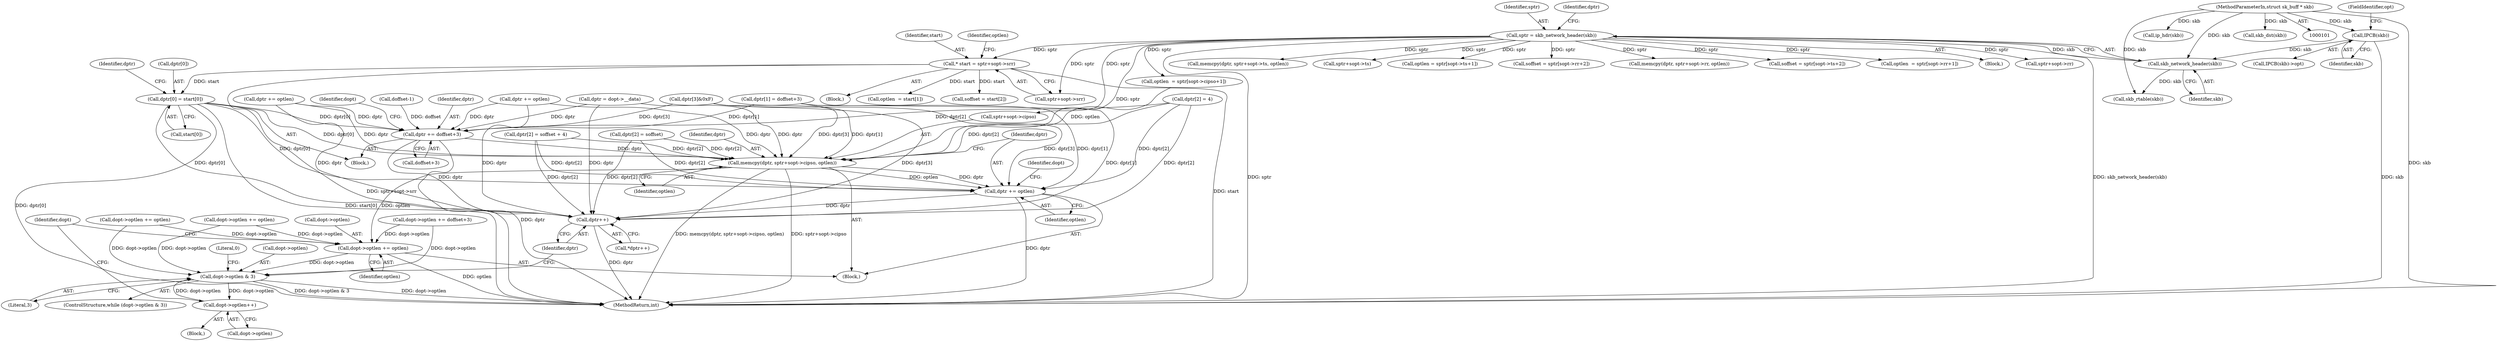 digraph "0_linux_f6d8bd051c391c1c0458a30b2a7abcd939329259_16@pointer" {
"1000512" [label="(Call,dptr[0] = start[0])"];
"1000393" [label="(Call,* start = sptr+sopt->srr)"];
"1000138" [label="(Call,sptr = skb_network_header(skb))"];
"1000140" [label="(Call,skb_network_header(skb))"];
"1000121" [label="(Call,IPCB(skb))"];
"1000103" [label="(MethodParameterIn,struct sk_buff * skb)"];
"1000531" [label="(Call,dptr += doffset+3)"];
"1000584" [label="(Call,memcpy(dptr, sptr+sopt->cipso, optlen))"];
"1000592" [label="(Call,dptr += optlen)"];
"1000609" [label="(Call,dptr++)"];
"1000595" [label="(Call,dopt->optlen += optlen)"];
"1000601" [label="(Call,dopt->optlen & 3)"];
"1000612" [label="(Call,dopt->optlen++)"];
"1000496" [label="(Block,)"];
"1000265" [label="(Call,memcpy(dptr, sptr+sopt->ts, optlen))"];
"1000519" [label="(Call,dptr[1] = doffset+3)"];
"1000591" [label="(Identifier,optlen)"];
"1000382" [label="(Call,dopt->optlen += optlen)"];
"1000142" [label="(Call,dptr = dopt->__data)"];
"1000391" [label="(Block,)"];
"1000605" [label="(Literal,3)"];
"1000395" [label="(Call,sptr+sopt->srr)"];
"1000394" [label="(Identifier,start)"];
"1000138" [label="(Call,sptr = skb_network_header(skb))"];
"1000513" [label="(Call,dptr[0])"];
"1000401" [label="(Call,optlen  = start[1])"];
"1000600" [label="(ControlStructure,while (dopt->optlen & 3))"];
"1000267" [label="(Call,sptr+sopt->ts)"];
"1000237" [label="(Call,optlen = sptr[sopt->ts+1])"];
"1000602" [label="(Call,dopt->optlen)"];
"1000478" [label="(Call,ip_hdr(skb))"];
"1000167" [label="(Call,soffset = sptr[sopt->rr+2])"];
"1000120" [label="(Call,IPCB(skb)->opt)"];
"1000402" [label="(Identifier,optlen)"];
"1000533" [label="(Call,doffset+3)"];
"1000595" [label="(Call,dopt->optlen += optlen)"];
"1000565" [label="(Call,optlen  = sptr[sopt->cipso+1])"];
"1000599" [label="(Identifier,optlen)"];
"1000585" [label="(Identifier,dptr)"];
"1000212" [label="(Call,dptr[2] = soffset + 4)"];
"1000526" [label="(Call,dptr[2] = 4)"];
"1000564" [label="(Block,)"];
"1000597" [label="(Identifier,dopt)"];
"1000603" [label="(Identifier,dopt)"];
"1000512" [label="(Call,dptr[0] = start[0])"];
"1000141" [label="(Identifier,skb)"];
"1000379" [label="(Call,dptr += optlen)"];
"1000123" [label="(FieldIdentifier,opt)"];
"1000516" [label="(Call,start[0])"];
"1000531" [label="(Call,dptr += doffset+3)"];
"1000186" [label="(Call,memcpy(dptr, sptr+sopt->rr, optlen))"];
"1000150" [label="(Call,skb_rtable(skb))"];
"1000406" [label="(Call,soffset = start[2])"];
"1000227" [label="(Call,dopt->optlen += optlen)"];
"1000610" [label="(Identifier,dptr)"];
"1000546" [label="(Call,dopt->optlen += doffset+3)"];
"1000246" [label="(Call,soffset = sptr[sopt->ts+2])"];
"1000224" [label="(Call,dptr += optlen)"];
"1000618" [label="(MethodReturn,int)"];
"1000158" [label="(Call,optlen  = sptr[sopt->rr+1])"];
"1000586" [label="(Call,sptr+sopt->cipso)"];
"1000532" [label="(Identifier,dptr)"];
"1000592" [label="(Call,dptr += optlen)"];
"1000617" [label="(Literal,0)"];
"1000594" [label="(Identifier,optlen)"];
"1000360" [label="(Call,skb_dst(skb))"];
"1000596" [label="(Call,dopt->optlen)"];
"1000606" [label="(Block,)"];
"1000538" [label="(Identifier,dopt)"];
"1000501" [label="(Call,doffset-1)"];
"1000609" [label="(Call,dptr++)"];
"1000612" [label="(Call,dopt->optlen++)"];
"1000601" [label="(Call,dopt->optlen & 3)"];
"1000584" [label="(Call,memcpy(dptr, sptr+sopt->cipso, optlen))"];
"1000121" [label="(Call,IPCB(skb))"];
"1000393" [label="(Call,* start = sptr+sopt->srr)"];
"1000139" [label="(Identifier,sptr)"];
"1000103" [label="(MethodParameterIn,struct sk_buff * skb)"];
"1000143" [label="(Identifier,dptr)"];
"1000122" [label="(Identifier,skb)"];
"1000521" [label="(Identifier,dptr)"];
"1000316" [label="(Call,dptr[3]&0xF)"];
"1000593" [label="(Identifier,dptr)"];
"1000608" [label="(Call,*dptr++)"];
"1000104" [label="(Block,)"];
"1000613" [label="(Call,dopt->optlen)"];
"1000374" [label="(Call,dptr[2] = soffset)"];
"1000140" [label="(Call,skb_network_header(skb))"];
"1000188" [label="(Call,sptr+sopt->rr)"];
"1000512" -> "1000496"  [label="AST: "];
"1000512" -> "1000516"  [label="CFG: "];
"1000513" -> "1000512"  [label="AST: "];
"1000516" -> "1000512"  [label="AST: "];
"1000521" -> "1000512"  [label="CFG: "];
"1000512" -> "1000618"  [label="DDG: dptr[0]"];
"1000512" -> "1000618"  [label="DDG: start[0]"];
"1000393" -> "1000512"  [label="DDG: start"];
"1000512" -> "1000531"  [label="DDG: dptr[0]"];
"1000512" -> "1000584"  [label="DDG: dptr[0]"];
"1000512" -> "1000592"  [label="DDG: dptr[0]"];
"1000512" -> "1000609"  [label="DDG: dptr[0]"];
"1000393" -> "1000391"  [label="AST: "];
"1000393" -> "1000395"  [label="CFG: "];
"1000394" -> "1000393"  [label="AST: "];
"1000395" -> "1000393"  [label="AST: "];
"1000402" -> "1000393"  [label="CFG: "];
"1000393" -> "1000618"  [label="DDG: start"];
"1000393" -> "1000618"  [label="DDG: sptr+sopt->srr"];
"1000138" -> "1000393"  [label="DDG: sptr"];
"1000393" -> "1000401"  [label="DDG: start"];
"1000393" -> "1000406"  [label="DDG: start"];
"1000138" -> "1000104"  [label="AST: "];
"1000138" -> "1000140"  [label="CFG: "];
"1000139" -> "1000138"  [label="AST: "];
"1000140" -> "1000138"  [label="AST: "];
"1000143" -> "1000138"  [label="CFG: "];
"1000138" -> "1000618"  [label="DDG: sptr"];
"1000138" -> "1000618"  [label="DDG: skb_network_header(skb)"];
"1000140" -> "1000138"  [label="DDG: skb"];
"1000138" -> "1000158"  [label="DDG: sptr"];
"1000138" -> "1000167"  [label="DDG: sptr"];
"1000138" -> "1000186"  [label="DDG: sptr"];
"1000138" -> "1000188"  [label="DDG: sptr"];
"1000138" -> "1000237"  [label="DDG: sptr"];
"1000138" -> "1000246"  [label="DDG: sptr"];
"1000138" -> "1000265"  [label="DDG: sptr"];
"1000138" -> "1000267"  [label="DDG: sptr"];
"1000138" -> "1000395"  [label="DDG: sptr"];
"1000138" -> "1000565"  [label="DDG: sptr"];
"1000138" -> "1000584"  [label="DDG: sptr"];
"1000138" -> "1000586"  [label="DDG: sptr"];
"1000140" -> "1000141"  [label="CFG: "];
"1000141" -> "1000140"  [label="AST: "];
"1000121" -> "1000140"  [label="DDG: skb"];
"1000103" -> "1000140"  [label="DDG: skb"];
"1000140" -> "1000150"  [label="DDG: skb"];
"1000121" -> "1000120"  [label="AST: "];
"1000121" -> "1000122"  [label="CFG: "];
"1000122" -> "1000121"  [label="AST: "];
"1000123" -> "1000121"  [label="CFG: "];
"1000121" -> "1000618"  [label="DDG: skb"];
"1000103" -> "1000121"  [label="DDG: skb"];
"1000103" -> "1000101"  [label="AST: "];
"1000103" -> "1000618"  [label="DDG: skb"];
"1000103" -> "1000150"  [label="DDG: skb"];
"1000103" -> "1000360"  [label="DDG: skb"];
"1000103" -> "1000478"  [label="DDG: skb"];
"1000531" -> "1000496"  [label="AST: "];
"1000531" -> "1000533"  [label="CFG: "];
"1000532" -> "1000531"  [label="AST: "];
"1000533" -> "1000531"  [label="AST: "];
"1000538" -> "1000531"  [label="CFG: "];
"1000531" -> "1000618"  [label="DDG: dptr"];
"1000501" -> "1000531"  [label="DDG: doffset"];
"1000224" -> "1000531"  [label="DDG: dptr"];
"1000519" -> "1000531"  [label="DDG: dptr[1]"];
"1000379" -> "1000531"  [label="DDG: dptr"];
"1000526" -> "1000531"  [label="DDG: dptr[2]"];
"1000142" -> "1000531"  [label="DDG: dptr"];
"1000316" -> "1000531"  [label="DDG: dptr[3]"];
"1000531" -> "1000584"  [label="DDG: dptr"];
"1000531" -> "1000609"  [label="DDG: dptr"];
"1000584" -> "1000564"  [label="AST: "];
"1000584" -> "1000591"  [label="CFG: "];
"1000585" -> "1000584"  [label="AST: "];
"1000586" -> "1000584"  [label="AST: "];
"1000591" -> "1000584"  [label="AST: "];
"1000593" -> "1000584"  [label="CFG: "];
"1000584" -> "1000618"  [label="DDG: memcpy(dptr, sptr+sopt->cipso, optlen)"];
"1000584" -> "1000618"  [label="DDG: sptr+sopt->cipso"];
"1000224" -> "1000584"  [label="DDG: dptr"];
"1000374" -> "1000584"  [label="DDG: dptr[2]"];
"1000519" -> "1000584"  [label="DDG: dptr[1]"];
"1000379" -> "1000584"  [label="DDG: dptr"];
"1000526" -> "1000584"  [label="DDG: dptr[2]"];
"1000212" -> "1000584"  [label="DDG: dptr[2]"];
"1000142" -> "1000584"  [label="DDG: dptr"];
"1000316" -> "1000584"  [label="DDG: dptr[3]"];
"1000565" -> "1000584"  [label="DDG: optlen"];
"1000584" -> "1000592"  [label="DDG: optlen"];
"1000584" -> "1000592"  [label="DDG: dptr"];
"1000584" -> "1000595"  [label="DDG: optlen"];
"1000592" -> "1000564"  [label="AST: "];
"1000592" -> "1000594"  [label="CFG: "];
"1000593" -> "1000592"  [label="AST: "];
"1000594" -> "1000592"  [label="AST: "];
"1000597" -> "1000592"  [label="CFG: "];
"1000592" -> "1000618"  [label="DDG: dptr"];
"1000374" -> "1000592"  [label="DDG: dptr[2]"];
"1000519" -> "1000592"  [label="DDG: dptr[1]"];
"1000526" -> "1000592"  [label="DDG: dptr[2]"];
"1000212" -> "1000592"  [label="DDG: dptr[2]"];
"1000316" -> "1000592"  [label="DDG: dptr[3]"];
"1000592" -> "1000609"  [label="DDG: dptr"];
"1000609" -> "1000608"  [label="AST: "];
"1000609" -> "1000610"  [label="CFG: "];
"1000610" -> "1000609"  [label="AST: "];
"1000608" -> "1000609"  [label="CFG: "];
"1000609" -> "1000618"  [label="DDG: dptr"];
"1000224" -> "1000609"  [label="DDG: dptr"];
"1000374" -> "1000609"  [label="DDG: dptr[2]"];
"1000519" -> "1000609"  [label="DDG: dptr[1]"];
"1000379" -> "1000609"  [label="DDG: dptr"];
"1000526" -> "1000609"  [label="DDG: dptr[2]"];
"1000212" -> "1000609"  [label="DDG: dptr[2]"];
"1000142" -> "1000609"  [label="DDG: dptr"];
"1000316" -> "1000609"  [label="DDG: dptr[3]"];
"1000595" -> "1000564"  [label="AST: "];
"1000595" -> "1000599"  [label="CFG: "];
"1000596" -> "1000595"  [label="AST: "];
"1000599" -> "1000595"  [label="AST: "];
"1000603" -> "1000595"  [label="CFG: "];
"1000595" -> "1000618"  [label="DDG: optlen"];
"1000382" -> "1000595"  [label="DDG: dopt->optlen"];
"1000227" -> "1000595"  [label="DDG: dopt->optlen"];
"1000546" -> "1000595"  [label="DDG: dopt->optlen"];
"1000595" -> "1000601"  [label="DDG: dopt->optlen"];
"1000601" -> "1000600"  [label="AST: "];
"1000601" -> "1000605"  [label="CFG: "];
"1000602" -> "1000601"  [label="AST: "];
"1000605" -> "1000601"  [label="AST: "];
"1000610" -> "1000601"  [label="CFG: "];
"1000617" -> "1000601"  [label="CFG: "];
"1000601" -> "1000618"  [label="DDG: dopt->optlen"];
"1000601" -> "1000618"  [label="DDG: dopt->optlen & 3"];
"1000382" -> "1000601"  [label="DDG: dopt->optlen"];
"1000612" -> "1000601"  [label="DDG: dopt->optlen"];
"1000227" -> "1000601"  [label="DDG: dopt->optlen"];
"1000546" -> "1000601"  [label="DDG: dopt->optlen"];
"1000601" -> "1000612"  [label="DDG: dopt->optlen"];
"1000612" -> "1000606"  [label="AST: "];
"1000612" -> "1000613"  [label="CFG: "];
"1000613" -> "1000612"  [label="AST: "];
"1000603" -> "1000612"  [label="CFG: "];
}
